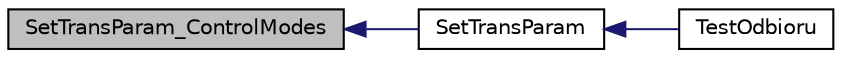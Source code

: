 digraph "SetTransParam_ControlModes"
{
  edge [fontname="Helvetica",fontsize="10",labelfontname="Helvetica",labelfontsize="10"];
  node [fontname="Helvetica",fontsize="10",shape=record];
  rankdir="LR";
  Node1 [label="SetTransParam_ControlModes",height=0.2,width=0.4,color="black", fillcolor="grey75", style="filled", fontcolor="black"];
  Node1 -> Node2 [dir="back",color="midnightblue",fontsize="10",style="solid",fontname="Helvetica"];
  Node2 [label="SetTransParam",height=0.2,width=0.4,color="black", fillcolor="white", style="filled",URL="$transparam_8cpp.html#abbc868041fa51d5f4d3923d8b3488867",tooltip="Ustawianie parametrów transmisji. "];
  Node2 -> Node3 [dir="back",color="midnightblue",fontsize="10",style="solid",fontname="Helvetica"];
  Node3 [label="TestOdbioru",height=0.2,width=0.4,color="black", fillcolor="white", style="filled",URL="$odbieranie_8cpp.html#a8ba1cb8263e0f85250d2dbd1fb60e825"];
}
